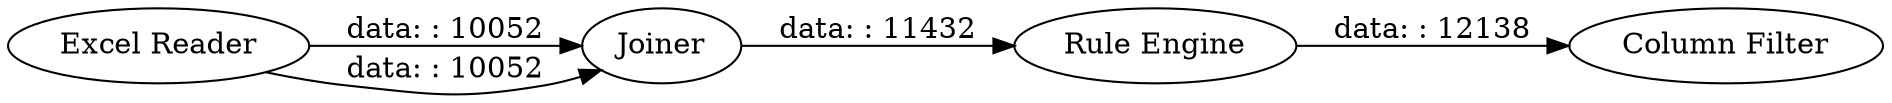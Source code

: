 digraph {
	"-8941034024020579363_1" [label="Excel Reader"]
	"-8941034024020579363_2" [label=Joiner]
	"-8941034024020579363_3" [label="Rule Engine"]
	"-8941034024020579363_4" [label="Column Filter"]
	"-8941034024020579363_2" -> "-8941034024020579363_3" [label="data: : 11432"]
	"-8941034024020579363_1" -> "-8941034024020579363_2" [label="data: : 10052"]
	"-8941034024020579363_3" -> "-8941034024020579363_4" [label="data: : 12138"]
	"-8941034024020579363_1" -> "-8941034024020579363_2" [label="data: : 10052"]
	rankdir=LR
}
